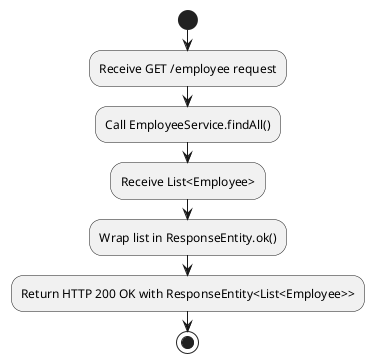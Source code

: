 @startuml
start
:Receive GET /employee request;
:Call EmployeeService.findAll();
:Receive List<Employee>;
:Wrap list in ResponseEntity.ok();
:Return HTTP 200 OK with ResponseEntity<List<Employee>>;
stop
@enduml
